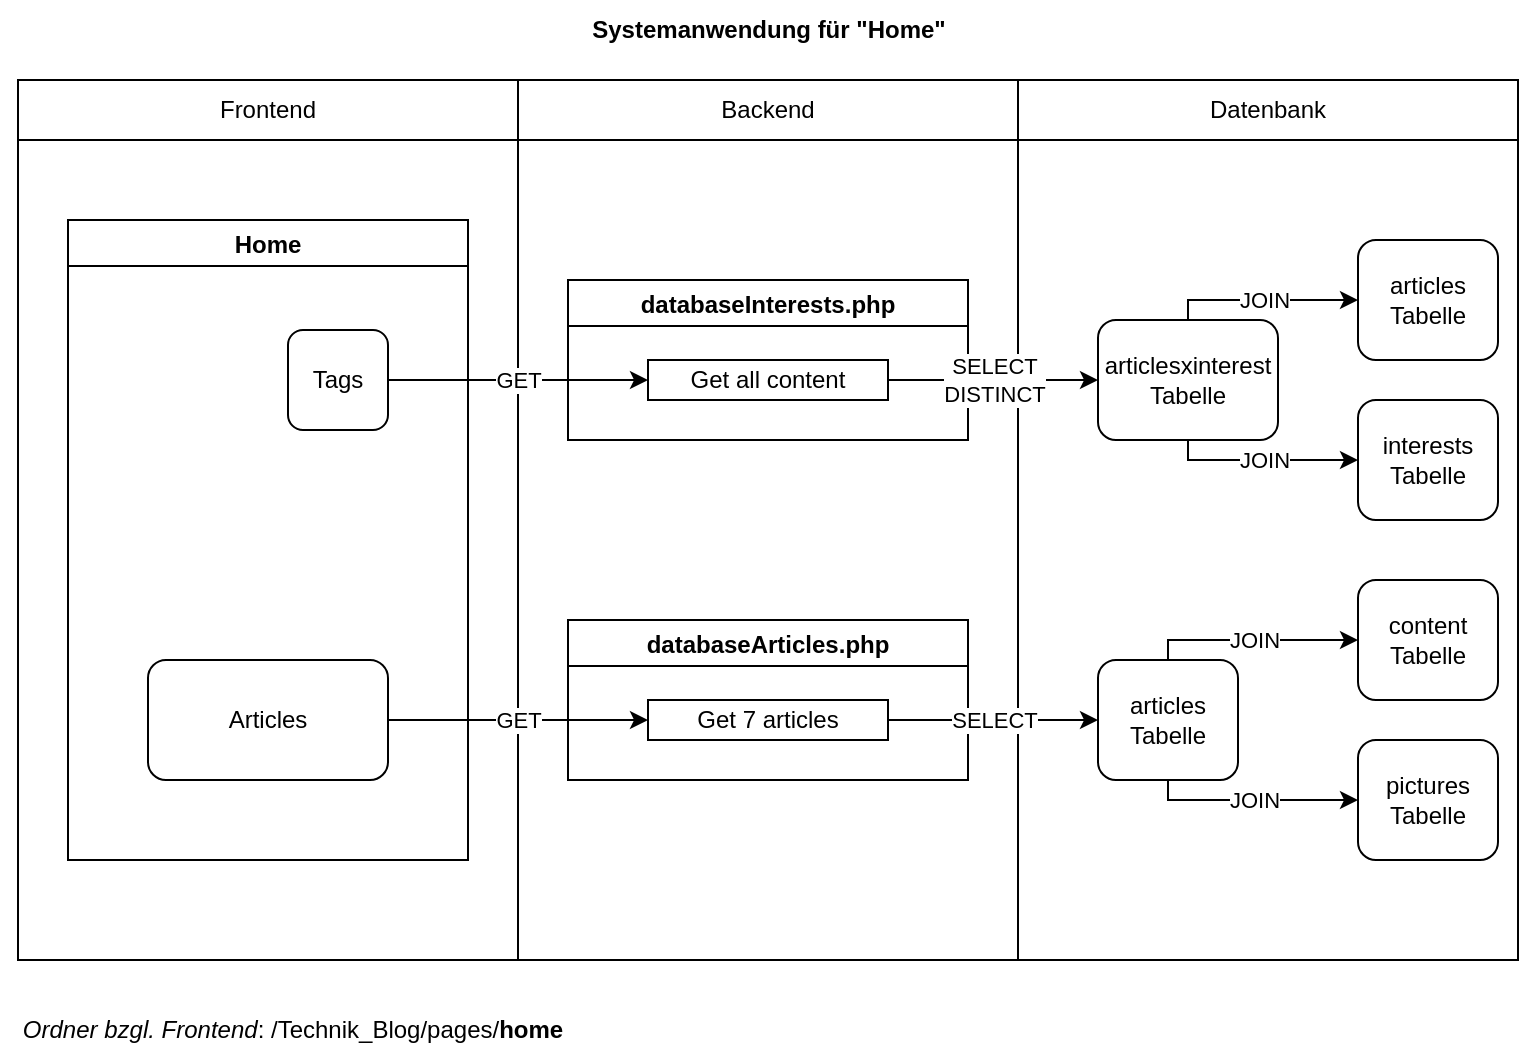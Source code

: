 <mxfile version="20.0.4" type="github">
  <diagram id="F-mWfHKr3n5SSRair65e" name="Page-1">
    <mxGraphModel dx="1596" dy="1882" grid="1" gridSize="10" guides="1" tooltips="1" connect="1" arrows="1" fold="1" page="1" pageScale="1" pageWidth="827" pageHeight="1169" math="0" shadow="0">
      <root>
        <mxCell id="0" />
        <mxCell id="1" parent="0" />
        <mxCell id="LPjcEhtQdbkFDPHxE0my-1" value="Systemanwendung für &quot;Home&quot;" style="text;html=1;strokeColor=none;fillColor=none;align=center;verticalAlign=middle;whiteSpace=wrap;rounded=0;fontStyle=1" parent="1" vertex="1">
          <mxGeometry x="361.5" y="-1160" width="187" height="30" as="geometry" />
        </mxCell>
        <mxCell id="LPjcEhtQdbkFDPHxE0my-2" value="" style="rounded=0;whiteSpace=wrap;html=1;labelPosition=center;verticalLabelPosition=top;align=center;verticalAlign=bottom;spacingTop=0;" parent="1" vertex="1">
          <mxGeometry x="80" y="-1120" width="250" height="440" as="geometry" />
        </mxCell>
        <mxCell id="LPjcEhtQdbkFDPHxE0my-3" value="" style="rounded=0;whiteSpace=wrap;html=1;" parent="1" vertex="1">
          <mxGeometry x="330" y="-1120" width="250" height="440" as="geometry" />
        </mxCell>
        <mxCell id="LPjcEhtQdbkFDPHxE0my-4" value="" style="rounded=0;whiteSpace=wrap;html=1;" parent="1" vertex="1">
          <mxGeometry x="580" y="-1120" width="250" height="440" as="geometry" />
        </mxCell>
        <mxCell id="LPjcEhtQdbkFDPHxE0my-5" value="Frontend" style="text;html=1;strokeColor=none;fillColor=none;align=center;verticalAlign=middle;whiteSpace=wrap;rounded=0;" parent="1" vertex="1">
          <mxGeometry x="175" y="-1120" width="60" height="30" as="geometry" />
        </mxCell>
        <mxCell id="LPjcEhtQdbkFDPHxE0my-6" value="Datenbank" style="text;html=1;strokeColor=none;fillColor=none;align=center;verticalAlign=middle;whiteSpace=wrap;rounded=0;" parent="1" vertex="1">
          <mxGeometry x="675" y="-1120" width="60" height="30" as="geometry" />
        </mxCell>
        <mxCell id="LPjcEhtQdbkFDPHxE0my-7" value="Backend" style="text;html=1;strokeColor=none;fillColor=none;align=center;verticalAlign=middle;whiteSpace=wrap;rounded=0;" parent="1" vertex="1">
          <mxGeometry x="425" y="-1120" width="60" height="30" as="geometry" />
        </mxCell>
        <mxCell id="LPjcEhtQdbkFDPHxE0my-8" value="" style="endArrow=none;html=1;rounded=0;" parent="1" edge="1">
          <mxGeometry width="50" height="50" relative="1" as="geometry">
            <mxPoint x="80" y="-1090" as="sourcePoint" />
            <mxPoint x="830" y="-1090" as="targetPoint" />
          </mxGeometry>
        </mxCell>
        <mxCell id="LPjcEhtQdbkFDPHxE0my-9" value="Home" style="swimlane;" parent="1" vertex="1">
          <mxGeometry x="105" y="-1050" width="200" height="320" as="geometry" />
        </mxCell>
        <mxCell id="LPjcEhtQdbkFDPHxE0my-13" value="Tags" style="rounded=1;whiteSpace=wrap;html=1;" parent="LPjcEhtQdbkFDPHxE0my-9" vertex="1">
          <mxGeometry x="110" y="55" width="50" height="50" as="geometry" />
        </mxCell>
        <mxCell id="LPjcEhtQdbkFDPHxE0my-14" value="Articles" style="rounded=1;whiteSpace=wrap;html=1;" parent="LPjcEhtQdbkFDPHxE0my-9" vertex="1">
          <mxGeometry x="40" y="220" width="120" height="60" as="geometry" />
        </mxCell>
        <mxCell id="LPjcEhtQdbkFDPHxE0my-12" value="&lt;i&gt;Ordner bzgl. Frontend&lt;/i&gt;: /Technik_Blog/pages/&lt;b&gt;home&lt;/b&gt;" style="text;html=1;align=center;verticalAlign=middle;resizable=0;points=[];autosize=1;strokeColor=none;fillColor=none;" parent="1" vertex="1">
          <mxGeometry x="71.5" y="-660" width="290" height="30" as="geometry" />
        </mxCell>
        <mxCell id="LPjcEhtQdbkFDPHxE0my-17" value="databaseArticles.php" style="swimlane;" parent="1" vertex="1">
          <mxGeometry x="355" y="-850" width="200" height="80" as="geometry" />
        </mxCell>
        <mxCell id="LPjcEhtQdbkFDPHxE0my-18" value="Get 7 articles" style="rounded=0;whiteSpace=wrap;html=1;" parent="LPjcEhtQdbkFDPHxE0my-17" vertex="1">
          <mxGeometry x="40" y="40" width="120" height="20" as="geometry" />
        </mxCell>
        <mxCell id="LPjcEhtQdbkFDPHxE0my-20" value="databaseInterests.php" style="swimlane;" parent="1" vertex="1">
          <mxGeometry x="355" y="-1020" width="200" height="80" as="geometry" />
        </mxCell>
        <mxCell id="LPjcEhtQdbkFDPHxE0my-21" value="Get all content" style="rounded=0;whiteSpace=wrap;html=1;" parent="LPjcEhtQdbkFDPHxE0my-20" vertex="1">
          <mxGeometry x="40" y="40" width="120" height="20" as="geometry" />
        </mxCell>
        <mxCell id="LPjcEhtQdbkFDPHxE0my-22" value="GET" style="endArrow=classic;html=1;rounded=0;exitX=1;exitY=0.5;exitDx=0;exitDy=0;entryX=0;entryY=0.5;entryDx=0;entryDy=0;" parent="1" source="LPjcEhtQdbkFDPHxE0my-13" target="LPjcEhtQdbkFDPHxE0my-21" edge="1">
          <mxGeometry width="50" height="50" relative="1" as="geometry">
            <mxPoint x="370" y="-850" as="sourcePoint" />
            <mxPoint x="420" y="-900" as="targetPoint" />
          </mxGeometry>
        </mxCell>
        <mxCell id="LPjcEhtQdbkFDPHxE0my-23" value="GET" style="endArrow=classic;html=1;rounded=0;exitX=1;exitY=0.5;exitDx=0;exitDy=0;entryX=0;entryY=0.5;entryDx=0;entryDy=0;" parent="1" source="LPjcEhtQdbkFDPHxE0my-14" target="LPjcEhtQdbkFDPHxE0my-18" edge="1">
          <mxGeometry width="50" height="50" relative="1" as="geometry">
            <mxPoint x="370" y="-850" as="sourcePoint" />
            <mxPoint x="420" y="-900" as="targetPoint" />
          </mxGeometry>
        </mxCell>
        <mxCell id="esbDd7-VKIpy32mCGEpp-1" value="articlesxinterest Tabelle" style="rounded=1;whiteSpace=wrap;html=1;" vertex="1" parent="1">
          <mxGeometry x="620" y="-1000" width="90" height="60" as="geometry" />
        </mxCell>
        <mxCell id="esbDd7-VKIpy32mCGEpp-2" value="articles Tabelle" style="rounded=1;whiteSpace=wrap;html=1;" vertex="1" parent="1">
          <mxGeometry x="750" y="-1040" width="70" height="60" as="geometry" />
        </mxCell>
        <mxCell id="esbDd7-VKIpy32mCGEpp-3" value="interests Tabelle" style="rounded=1;whiteSpace=wrap;html=1;" vertex="1" parent="1">
          <mxGeometry x="750" y="-960" width="70" height="60" as="geometry" />
        </mxCell>
        <mxCell id="esbDd7-VKIpy32mCGEpp-4" value="articles Tabelle" style="rounded=1;whiteSpace=wrap;html=1;" vertex="1" parent="1">
          <mxGeometry x="620" y="-830" width="70" height="60" as="geometry" />
        </mxCell>
        <mxCell id="esbDd7-VKIpy32mCGEpp-5" value="content Tabelle" style="rounded=1;whiteSpace=wrap;html=1;" vertex="1" parent="1">
          <mxGeometry x="750" y="-870" width="70" height="60" as="geometry" />
        </mxCell>
        <mxCell id="esbDd7-VKIpy32mCGEpp-6" value="pictures Tabelle" style="rounded=1;whiteSpace=wrap;html=1;" vertex="1" parent="1">
          <mxGeometry x="750" y="-790" width="70" height="60" as="geometry" />
        </mxCell>
        <mxCell id="esbDd7-VKIpy32mCGEpp-7" value="JOIN" style="endArrow=classic;html=1;rounded=0;exitX=0.5;exitY=0;exitDx=0;exitDy=0;" edge="1" parent="1" source="esbDd7-VKIpy32mCGEpp-4" target="esbDd7-VKIpy32mCGEpp-5">
          <mxGeometry width="50" height="50" relative="1" as="geometry">
            <mxPoint x="500" y="-820" as="sourcePoint" />
            <mxPoint x="550" y="-870" as="targetPoint" />
            <Array as="points">
              <mxPoint x="655" y="-840" />
            </Array>
          </mxGeometry>
        </mxCell>
        <mxCell id="esbDd7-VKIpy32mCGEpp-8" value="JOIN" style="endArrow=classic;html=1;rounded=0;exitX=0.5;exitY=1;exitDx=0;exitDy=0;" edge="1" parent="1" source="esbDd7-VKIpy32mCGEpp-4" target="esbDd7-VKIpy32mCGEpp-6">
          <mxGeometry width="50" height="50" relative="1" as="geometry">
            <mxPoint x="500" y="-820" as="sourcePoint" />
            <mxPoint x="550" y="-870" as="targetPoint" />
            <Array as="points">
              <mxPoint x="655" y="-760" />
            </Array>
          </mxGeometry>
        </mxCell>
        <mxCell id="esbDd7-VKIpy32mCGEpp-9" value="JOIN" style="endArrow=classic;html=1;rounded=0;exitX=0.5;exitY=1;exitDx=0;exitDy=0;entryX=0;entryY=0.5;entryDx=0;entryDy=0;" edge="1" parent="1" source="esbDd7-VKIpy32mCGEpp-1" target="esbDd7-VKIpy32mCGEpp-3">
          <mxGeometry width="50" height="50" relative="1" as="geometry">
            <mxPoint x="500" y="-820" as="sourcePoint" />
            <mxPoint x="550" y="-870" as="targetPoint" />
            <Array as="points">
              <mxPoint x="665" y="-930" />
            </Array>
          </mxGeometry>
        </mxCell>
        <mxCell id="esbDd7-VKIpy32mCGEpp-10" value="JOIN" style="endArrow=classic;html=1;rounded=0;exitX=0.5;exitY=0;exitDx=0;exitDy=0;" edge="1" parent="1" source="esbDd7-VKIpy32mCGEpp-1" target="esbDd7-VKIpy32mCGEpp-2">
          <mxGeometry width="50" height="50" relative="1" as="geometry">
            <mxPoint x="590" y="-940" as="sourcePoint" />
            <mxPoint x="640" y="-990" as="targetPoint" />
            <Array as="points">
              <mxPoint x="665" y="-1010" />
            </Array>
          </mxGeometry>
        </mxCell>
        <mxCell id="esbDd7-VKIpy32mCGEpp-11" value="SELECT &lt;br&gt;DISTINCT" style="endArrow=classic;html=1;rounded=0;exitX=1;exitY=0.5;exitDx=0;exitDy=0;entryX=0;entryY=0.5;entryDx=0;entryDy=0;" edge="1" parent="1" source="LPjcEhtQdbkFDPHxE0my-21" target="esbDd7-VKIpy32mCGEpp-1">
          <mxGeometry width="50" height="50" relative="1" as="geometry">
            <mxPoint x="520" y="-840" as="sourcePoint" />
            <mxPoint x="570" y="-890" as="targetPoint" />
          </mxGeometry>
        </mxCell>
        <mxCell id="esbDd7-VKIpy32mCGEpp-14" value="SELECT" style="endArrow=classic;html=1;rounded=0;exitX=1;exitY=0.5;exitDx=0;exitDy=0;entryX=0;entryY=0.5;entryDx=0;entryDy=0;" edge="1" parent="1" source="LPjcEhtQdbkFDPHxE0my-18" target="esbDd7-VKIpy32mCGEpp-4">
          <mxGeometry width="50" height="50" relative="1" as="geometry">
            <mxPoint x="520" y="-840" as="sourcePoint" />
            <mxPoint x="570" y="-890" as="targetPoint" />
          </mxGeometry>
        </mxCell>
      </root>
    </mxGraphModel>
  </diagram>
</mxfile>
